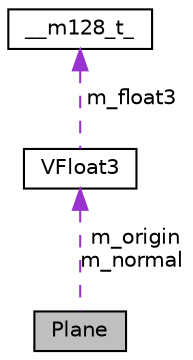 digraph "Plane"
{
  edge [fontname="Helvetica",fontsize="10",labelfontname="Helvetica",labelfontsize="10"];
  node [fontname="Helvetica",fontsize="10",shape=record];
  Node1 [label="Plane",height=0.2,width=0.4,color="black", fillcolor="grey75", style="filled", fontcolor="black"];
  Node2 -> Node1 [dir="back",color="darkorchid3",fontsize="10",style="dashed",label=" m_origin\nm_normal" ,fontname="Helvetica"];
  Node2 [label="VFloat3",height=0.2,width=0.4,color="black", fillcolor="white", style="filled",URL="$class_v_float3.html"];
  Node3 -> Node2 [dir="back",color="darkorchid3",fontsize="10",style="dashed",label=" m_float3" ,fontname="Helvetica"];
  Node3 [label="__m128_t_",height=0.2,width=0.4,color="black", fillcolor="white", style="filled",URL="$struct____m128__t__.html"];
}
